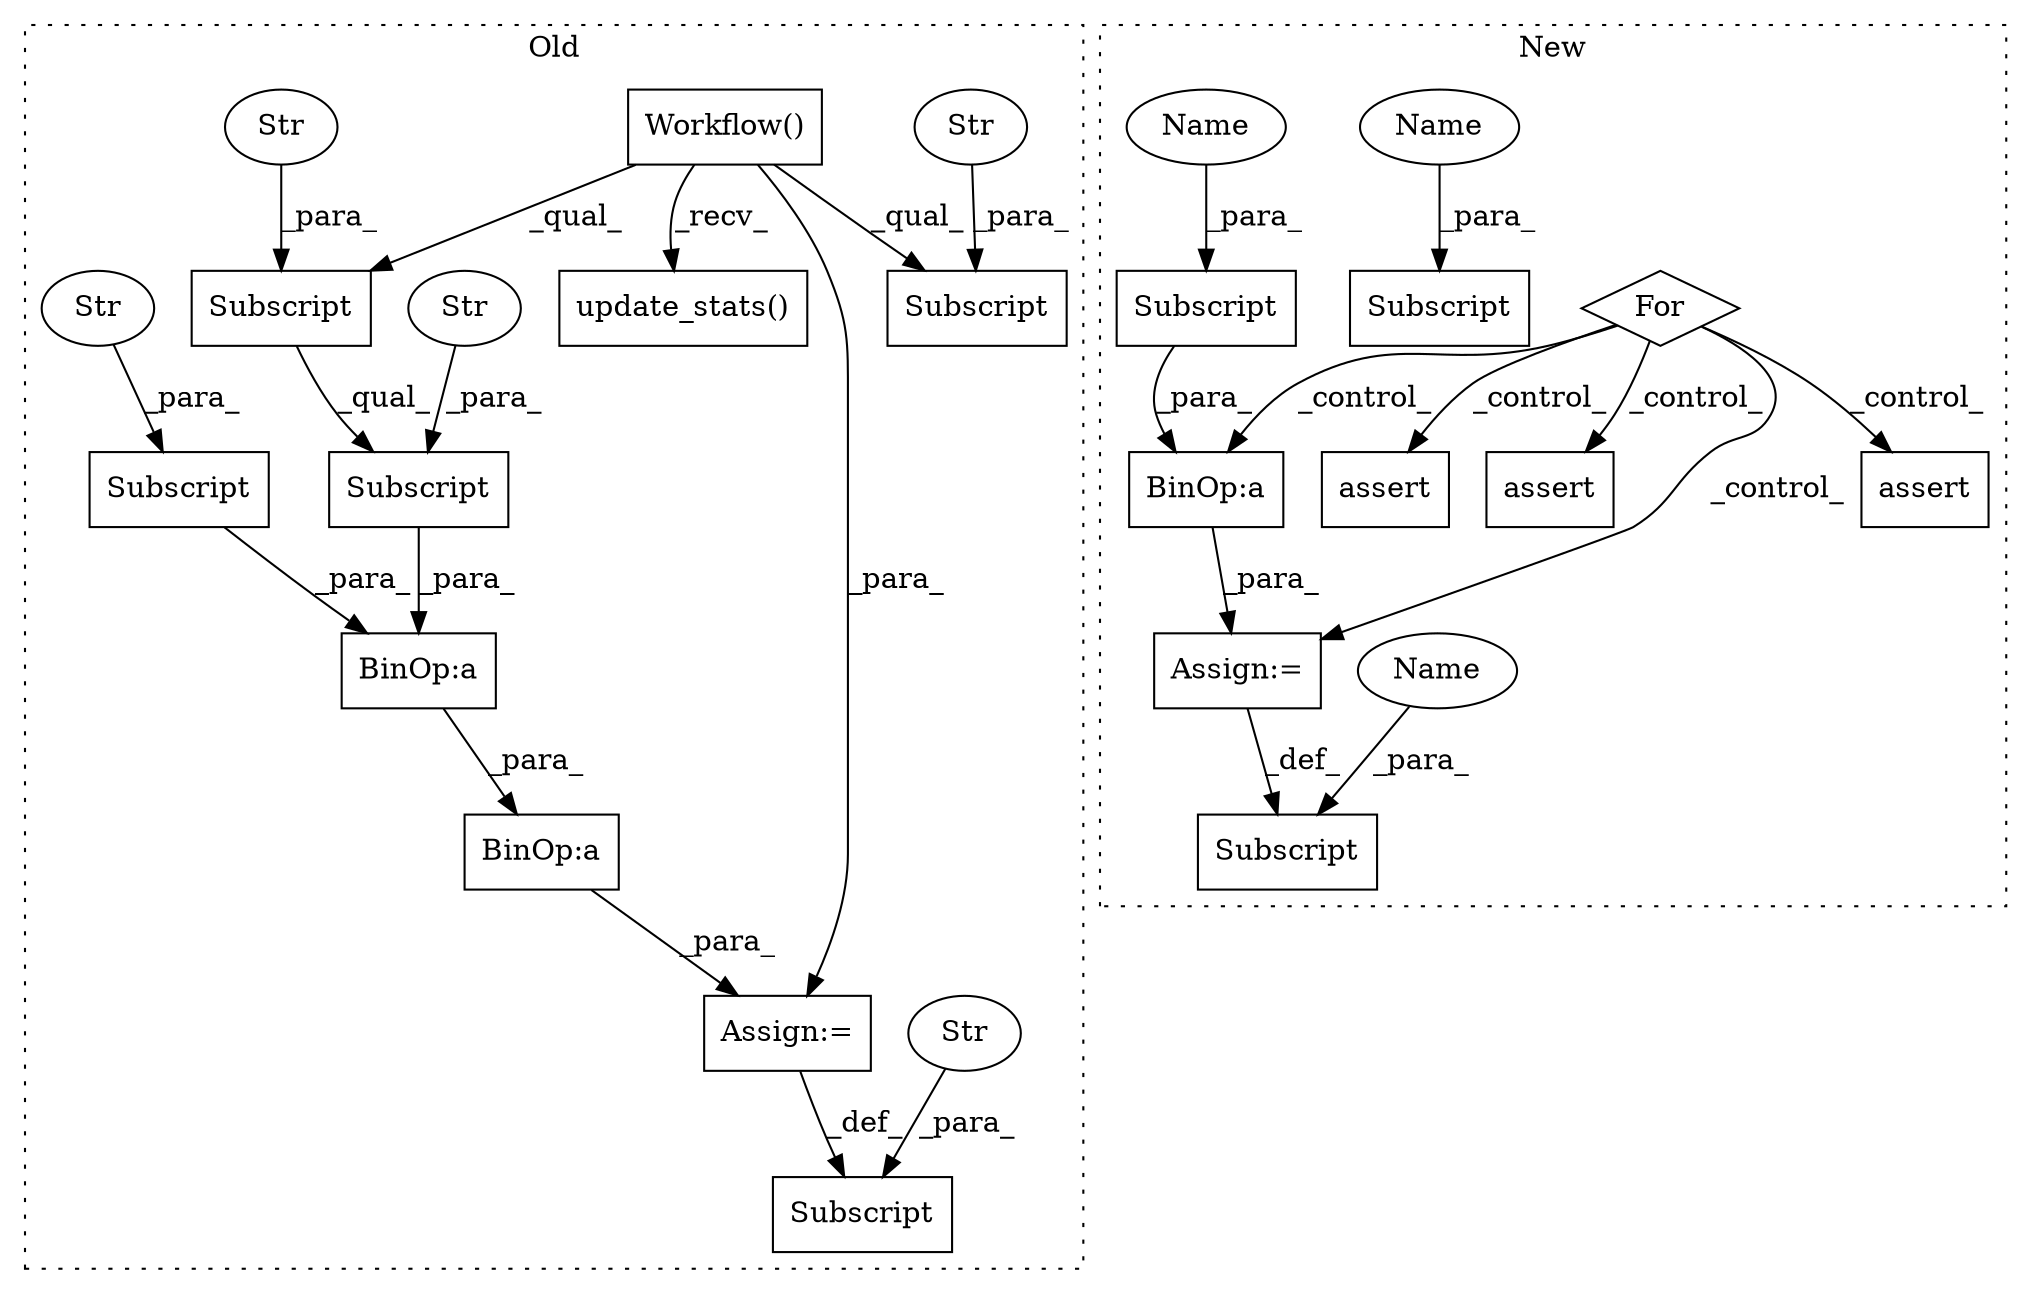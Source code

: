 digraph G {
subgraph cluster0 {
1 [label="update_stats()" a="75" s="18579,18609" l="23,1" shape="box"];
10 [label="Workflow()" a="75" s="18459" l="114" shape="box"];
11 [label="BinOp:a" a="82" s="18894" l="3" shape="box"];
12 [label="BinOp:a" a="82" s="18862" l="3" shape="box"];
13 [label="Subscript" a="63" s="18865,0" l="23,0" shape="box"];
14 [label="Str" a="66" s="18881" l="6" shape="ellipse"];
15 [label="Subscript" a="63" s="18907,0" l="28,0" shape="box"];
16 [label="Str" a="66" s="18931" l="3" shape="ellipse"];
17 [label="Subscript" a="63" s="18855,0" l="7,0" shape="box"];
18 [label="Str" a="66" s="18858" l="3" shape="ellipse"];
19 [label="Subscript" a="63" s="18844,0" l="7,0" shape="box"];
20 [label="Str" a="66" s="18847" l="3" shape="ellipse"];
21 [label="Subscript" a="63" s="18865,0" l="28,0" shape="box"];
22 [label="Str" a="66" s="18889" l="3" shape="ellipse"];
23 [label="Assign:=" a="68" s="18851" l="3" shape="box"];
label = "Old";
style="dotted";
}
subgraph cluster1 {
2 [label="assert" a="65" s="1951" l="7" shape="box"];
3 [label="Subscript" a="63" s="1796,0" l="7,0" shape="box"];
4 [label="assert" a="65" s="1587" l="7" shape="box"];
5 [label="Subscript" a="63" s="1785,0" l="7,0" shape="box"];
6 [label="BinOp:a" a="82" s="1894" l="3" shape="box"];
7 [label="Subscript" a="63" s="1859,0" l="35,0" shape="box"];
8 [label="For" a="107" s="1524,1545" l="4,10" shape="diamond"];
9 [label="assert" a="65" s="1702" l="7" shape="box"];
24 [label="Assign:=" a="68" s="1792" l="3" shape="box"];
25 [label="Name" a="87" s="1799" l="3" shape="ellipse"];
26 [label="Name" a="87" s="1788" l="3" shape="ellipse"];
27 [label="Name" a="87" s="1890" l="3" shape="ellipse"];
label = "New";
style="dotted";
}
6 -> 24 [label="_para_"];
7 -> 6 [label="_para_"];
8 -> 2 [label="_control_"];
8 -> 9 [label="_control_"];
8 -> 4 [label="_control_"];
8 -> 24 [label="_control_"];
8 -> 6 [label="_control_"];
10 -> 23 [label="_para_"];
10 -> 15 [label="_qual_"];
10 -> 1 [label="_recv_"];
10 -> 13 [label="_qual_"];
11 -> 23 [label="_para_"];
12 -> 11 [label="_para_"];
13 -> 21 [label="_qual_"];
14 -> 13 [label="_para_"];
16 -> 15 [label="_para_"];
17 -> 12 [label="_para_"];
18 -> 17 [label="_para_"];
20 -> 19 [label="_para_"];
21 -> 12 [label="_para_"];
22 -> 21 [label="_para_"];
23 -> 19 [label="_def_"];
24 -> 5 [label="_def_"];
25 -> 3 [label="_para_"];
26 -> 5 [label="_para_"];
27 -> 7 [label="_para_"];
}